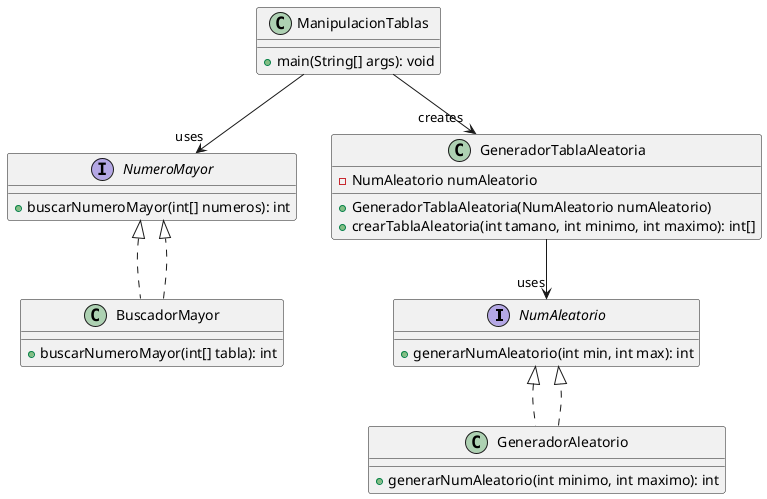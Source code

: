 @startuml

interface NumAleatorio {
    +generarNumAleatorio(int min, int max): int
}

interface NumeroMayor {
    +buscarNumeroMayor(int[] numeros): int
}

class GeneradorAleatorio implements NumAleatorio {
    +generarNumAleatorio(int minimo, int maximo): int
}

class BuscadorMayor implements NumeroMayor {
    +buscarNumeroMayor(int[] tabla): int
}

class GeneradorTablaAleatoria {
    -NumAleatorio numAleatorio
    +GeneradorTablaAleatoria(NumAleatorio numAleatorio)
    +crearTablaAleatoria(int tamano, int minimo, int maximo): int[]
}

class ManipulacionTablas {
    +main(String[] args): void
}

GeneradorAleatorio ..|> NumAleatorio
BuscadorMayor ..|> NumeroMayor
GeneradorTablaAleatoria --> "uses" NumAleatorio
ManipulacionTablas --> "creates" GeneradorTablaAleatoria
ManipulacionTablas --> "uses" NumeroMayor

@enduml

